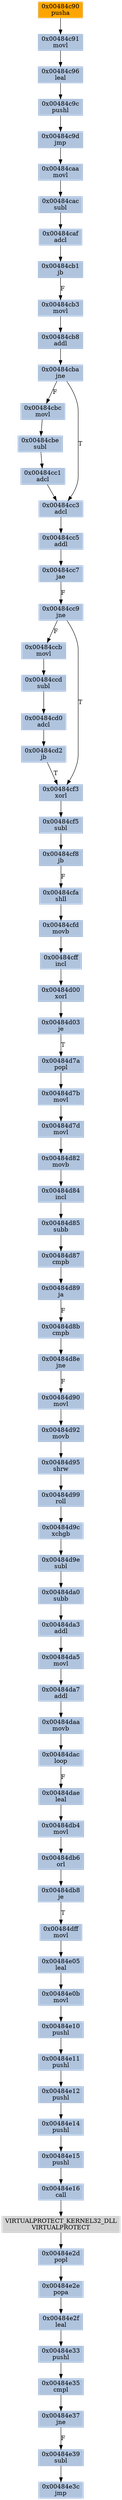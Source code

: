 strict digraph G {
	graph [bgcolor=transparent,
		name=G
	];
	node [color=lightsteelblue,
		fillcolor=lightsteelblue,
		shape=rectangle,
		style=filled
	];
	"0x00484da7"	[label="0x00484da7
addl"];
	"0x00484daa"	[label="0x00484daa
movb"];
	"0x00484da7" -> "0x00484daa"	[color="#000000"];
	"0x00484d8b"	[label="0x00484d8b
cmpb"];
	"0x00484d8e"	[label="0x00484d8e
jne"];
	"0x00484d8b" -> "0x00484d8e"	[color="#000000"];
	"0x00484cfd"	[label="0x00484cfd
movb"];
	"0x00484cff"	[label="0x00484cff
incl"];
	"0x00484cfd" -> "0x00484cff"	[color="#000000"];
	"0x00484d7d"	[label="0x00484d7d
movl"];
	"0x00484d82"	[label="0x00484d82
movb"];
	"0x00484d7d" -> "0x00484d82"	[color="#000000"];
	"0x00484ccb"	[label="0x00484ccb
movl"];
	"0x00484ccd"	[label="0x00484ccd
subl"];
	"0x00484ccb" -> "0x00484ccd"	[color="#000000"];
	"0x00484d9e"	[label="0x00484d9e
subl"];
	"0x00484da0"	[label="0x00484da0
subb"];
	"0x00484d9e" -> "0x00484da0"	[color="#000000"];
	"0x00484d00"	[label="0x00484d00
xorl"];
	"0x00484cff" -> "0x00484d00"	[color="#000000"];
	"0x00484c9c"	[label="0x00484c9c
pushl"];
	"0x00484c9d"	[label="0x00484c9d
jmp"];
	"0x00484c9c" -> "0x00484c9d"	[color="#000000"];
	"0x00484e16"	[label="0x00484e16
call"];
	VIRTUALPROTECT_KERNEL32_DLL	[color=lightgrey,
		fillcolor=lightgrey,
		label="VIRTUALPROTECT_KERNEL32_DLL
VIRTUALPROTECT"];
	"0x00484e16" -> VIRTUALPROTECT_KERNEL32_DLL	[color="#000000"];
	"0x00484cac"	[label="0x00484cac
subl"];
	"0x00484caf"	[label="0x00484caf
adcl"];
	"0x00484cac" -> "0x00484caf"	[color="#000000"];
	"0x00484cd0"	[label="0x00484cd0
adcl"];
	"0x00484ccd" -> "0x00484cd0"	[color="#000000"];
	"0x00484cc7"	[label="0x00484cc7
jae"];
	"0x00484cc9"	[label="0x00484cc9
jne"];
	"0x00484cc7" -> "0x00484cc9"	[color="#000000",
		label=F];
	"0x00484cc9" -> "0x00484ccb"	[color="#000000",
		label=F];
	"0x00484cf3"	[label="0x00484cf3
xorl"];
	"0x00484cc9" -> "0x00484cf3"	[color="#000000",
		label=T];
	"0x00484da3"	[label="0x00484da3
addl"];
	"0x00484da0" -> "0x00484da3"	[color="#000000"];
	"0x00484dae"	[label="0x00484dae
leal"];
	"0x00484db4"	[label="0x00484db4
movl"];
	"0x00484dae" -> "0x00484db4"	[color="#000000"];
	"0x00484d92"	[label="0x00484d92
movb"];
	"0x00484d95"	[label="0x00484d95
shrw"];
	"0x00484d92" -> "0x00484d95"	[color="#000000"];
	"0x00484e10"	[label="0x00484e10
pushl"];
	"0x00484e11"	[label="0x00484e11
pushl"];
	"0x00484e10" -> "0x00484e11"	[color="#000000"];
	"0x00484c90"	[color=lightgrey,
		fillcolor=orange,
		label="0x00484c90
pusha"];
	"0x00484c91"	[label="0x00484c91
movl"];
	"0x00484c90" -> "0x00484c91"	[color="#000000"];
	"0x00484cbe"	[label="0x00484cbe
subl"];
	"0x00484cc1"	[label="0x00484cc1
adcl"];
	"0x00484cbe" -> "0x00484cc1"	[color="#000000"];
	"0x00484e39"	[label="0x00484e39
subl"];
	"0x00484e3c"	[label="0x00484e3c
jmp"];
	"0x00484e39" -> "0x00484e3c"	[color="#000000"];
	"0x00484e2e"	[label="0x00484e2e
popa"];
	"0x00484e2f"	[label="0x00484e2f
leal"];
	"0x00484e2e" -> "0x00484e2f"	[color="#000000"];
	"0x00484cb8"	[label="0x00484cb8
addl"];
	"0x00484cba"	[label="0x00484cba
jne"];
	"0x00484cb8" -> "0x00484cba"	[color="#000000"];
	"0x00484e33"	[label="0x00484e33
pushl"];
	"0x00484e2f" -> "0x00484e33"	[color="#000000"];
	"0x00484dac"	[label="0x00484dac
loop"];
	"0x00484dac" -> "0x00484dae"	[color="#000000",
		label=F];
	"0x00484d9c"	[label="0x00484d9c
xchgb"];
	"0x00484d9c" -> "0x00484d9e"	[color="#000000"];
	"0x00484d7b"	[label="0x00484d7b
movl"];
	"0x00484d7b" -> "0x00484d7d"	[color="#000000"];
	"0x00484e14"	[label="0x00484e14
pushl"];
	"0x00484e15"	[label="0x00484e15
pushl"];
	"0x00484e14" -> "0x00484e15"	[color="#000000"];
	"0x00484db6"	[label="0x00484db6
orl"];
	"0x00484db8"	[label="0x00484db8
je"];
	"0x00484db6" -> "0x00484db8"	[color="#000000"];
	"0x00484cc5"	[label="0x00484cc5
addl"];
	"0x00484cc5" -> "0x00484cc7"	[color="#000000"];
	"0x00484e35"	[label="0x00484e35
cmpl"];
	"0x00484e33" -> "0x00484e35"	[color="#000000"];
	"0x00484e2d"	[label="0x00484e2d
popl"];
	"0x00484e2d" -> "0x00484e2e"	[color="#000000"];
	"0x00484d90"	[label="0x00484d90
movl"];
	"0x00484d8e" -> "0x00484d90"	[color="#000000",
		label=F];
	"0x00484d89"	[label="0x00484d89
ja"];
	"0x00484d89" -> "0x00484d8b"	[color="#000000",
		label=F];
	"0x00484d84"	[label="0x00484d84
incl"];
	"0x00484d82" -> "0x00484d84"	[color="#000000"];
	"0x00484daa" -> "0x00484dac"	[color="#000000"];
	"0x00484cb1"	[label="0x00484cb1
jb"];
	"0x00484caf" -> "0x00484cb1"	[color="#000000"];
	"0x00484dff"	[label="0x00484dff
movl"];
	"0x00484db8" -> "0x00484dff"	[color="#000000",
		label=T];
	"0x00484da5"	[label="0x00484da5
movl"];
	"0x00484da3" -> "0x00484da5"	[color="#000000"];
	"0x00484d99"	[label="0x00484d99
roll"];
	"0x00484d99" -> "0x00484d9c"	[color="#000000"];
	"0x00484d7a"	[label="0x00484d7a
popl"];
	"0x00484d7a" -> "0x00484d7b"	[color="#000000"];
	"0x00484c96"	[label="0x00484c96
leal"];
	"0x00484c91" -> "0x00484c96"	[color="#000000"];
	"0x00484e05"	[label="0x00484e05
leal"];
	"0x00484dff" -> "0x00484e05"	[color="#000000"];
	"0x00484cbc"	[label="0x00484cbc
movl"];
	"0x00484cbc" -> "0x00484cbe"	[color="#000000"];
	"0x00484cb3"	[label="0x00484cb3
movl"];
	"0x00484cb1" -> "0x00484cb3"	[color="#000000",
		label=F];
	"0x00484d90" -> "0x00484d92"	[color="#000000"];
	"0x00484cf8"	[label="0x00484cf8
jb"];
	"0x00484cfa"	[label="0x00484cfa
shll"];
	"0x00484cf8" -> "0x00484cfa"	[color="#000000",
		label=F];
	"0x00484cb3" -> "0x00484cb8"	[color="#000000"];
	"0x00484cd2"	[label="0x00484cd2
jb"];
	"0x00484cd0" -> "0x00484cd2"	[color="#000000"];
	VIRTUALPROTECT_KERNEL32_DLL -> "0x00484e2d"	[color="#000000"];
	"0x00484cd2" -> "0x00484cf3"	[color="#000000",
		label=T];
	"0x00484e15" -> "0x00484e16"	[color="#000000"];
	"0x00484e12"	[label="0x00484e12
pushl"];
	"0x00484e11" -> "0x00484e12"	[color="#000000"];
	"0x00484d87"	[label="0x00484d87
cmpb"];
	"0x00484d87" -> "0x00484d89"	[color="#000000"];
	"0x00484d03"	[label="0x00484d03
je"];
	"0x00484d00" -> "0x00484d03"	[color="#000000"];
	"0x00484caa"	[label="0x00484caa
movl"];
	"0x00484c9d" -> "0x00484caa"	[color="#000000"];
	"0x00484c96" -> "0x00484c9c"	[color="#000000"];
	"0x00484cc3"	[label="0x00484cc3
adcl"];
	"0x00484cc3" -> "0x00484cc5"	[color="#000000"];
	"0x00484d03" -> "0x00484d7a"	[color="#000000",
		label=T];
	"0x00484cc1" -> "0x00484cc3"	[color="#000000"];
	"0x00484e0b"	[label="0x00484e0b
movl"];
	"0x00484e0b" -> "0x00484e10"	[color="#000000"];
	"0x00484d85"	[label="0x00484d85
subb"];
	"0x00484d85" -> "0x00484d87"	[color="#000000"];
	"0x00484d84" -> "0x00484d85"	[color="#000000"];
	"0x00484da5" -> "0x00484da7"	[color="#000000"];
	"0x00484e37"	[label="0x00484e37
jne"];
	"0x00484e37" -> "0x00484e39"	[color="#000000",
		label=F];
	"0x00484db4" -> "0x00484db6"	[color="#000000"];
	"0x00484e35" -> "0x00484e37"	[color="#000000"];
	"0x00484cfa" -> "0x00484cfd"	[color="#000000"];
	"0x00484d95" -> "0x00484d99"	[color="#000000"];
	"0x00484cf5"	[label="0x00484cf5
subl"];
	"0x00484cf5" -> "0x00484cf8"	[color="#000000"];
	"0x00484cba" -> "0x00484cbc"	[color="#000000",
		label=F];
	"0x00484cba" -> "0x00484cc3"	[color="#000000",
		label=T];
	"0x00484e12" -> "0x00484e14"	[color="#000000"];
	"0x00484cf3" -> "0x00484cf5"	[color="#000000"];
	"0x00484caa" -> "0x00484cac"	[color="#000000"];
	"0x00484e05" -> "0x00484e0b"	[color="#000000"];
}
